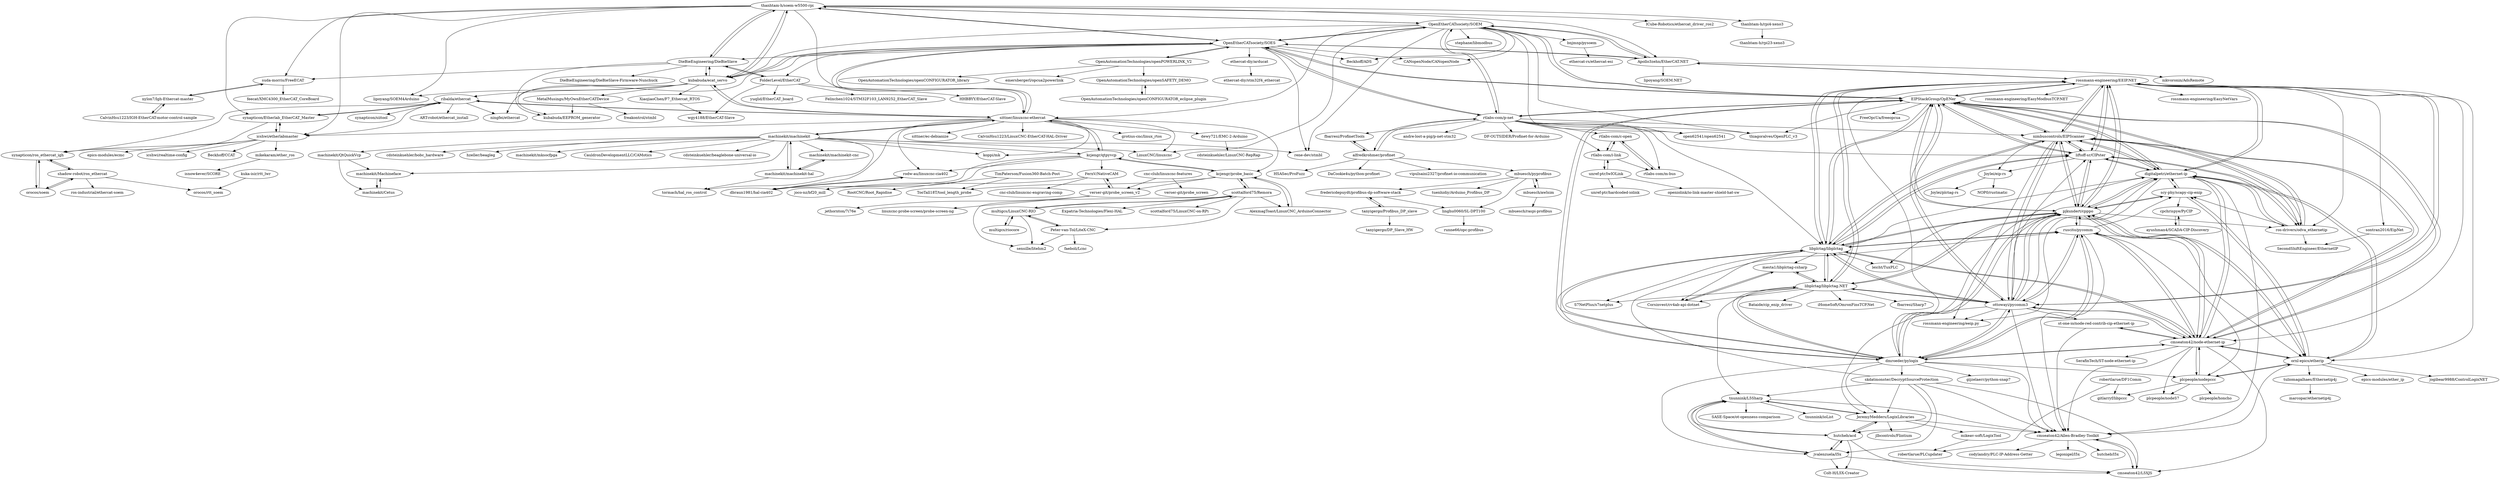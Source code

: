 digraph G {
"thanhtam-h/soem-w5500-rpi" -> "OpenEtherCATsociety/SOEM"
"thanhtam-h/soem-w5500-rpi" -> "DieBieEngineering/DieBieSlave"
"thanhtam-h/soem-w5500-rpi" -> "suda-morris/FreeECAT"
"thanhtam-h/soem-w5500-rpi" -> "OpenEtherCATsociety/SOES"
"thanhtam-h/soem-w5500-rpi" -> "kubabuda/ecat_servo"
"thanhtam-h/soem-w5500-rpi" -> "synapticon/Etherlab_EtherCAT_Master"
"thanhtam-h/soem-w5500-rpi" -> "sittner/linuxcnc-ethercat"
"thanhtam-h/soem-w5500-rpi" -> "icshwi/etherlabmaster"
"thanhtam-h/soem-w5500-rpi" -> "Apollo3zehn/EtherCAT.NET"
"thanhtam-h/soem-w5500-rpi" -> "ICube-Robotics/ethercat_driver_ros2" ["e"=1]
"thanhtam-h/soem-w5500-rpi" -> "lipoyang/SOEM4Arduino"
"thanhtam-h/soem-w5500-rpi" -> "thanhtam-h/rpi4-xeno3"
"skdatmonster/DecryptSourceProtection" -> "cmseaton42/Allen-Bradley-Toolkit"
"skdatmonster/DecryptSourceProtection" -> "tnunnink/L5Sharp"
"skdatmonster/DecryptSourceProtection" -> "JeremyMedders/LogixLibraries"
"skdatmonster/DecryptSourceProtection" -> "hutcheb/acd"
"skdatmonster/DecryptSourceProtection" -> "jvalenzuela/l5x"
"skdatmonster/DecryptSourceProtection" -> "cmseaton42/L5XJS"
"skdatmonster/DecryptSourceProtection" -> "ruscito/pycomm"
"shadow-robot/ros_ethercat" -> "synapticon/ros_ethercat_igh"
"shadow-robot/ros_ethercat" -> "orocos/soem"
"shadow-robot/ros_ethercat" -> "ros-industrial/ethercat-soem"
"shadow-robot/ros_ethercat" -> "orocos/rtt_soem"
"machinekit/QtQuickVcp" -> "machinekit/Machineface"
"machinekit/QtQuickVcp" -> "machinekit/Cetus"
"EIPStackGroup/OpENer" -> "nimbuscontrols/EIPScanner"
"EIPStackGroup/OpENer" -> "liftoff-sr/CIPster"
"EIPStackGroup/OpENer" -> "libplctag/libplctag"
"EIPStackGroup/OpENer" -> "pjkundert/cpppo"
"EIPStackGroup/OpENer" -> "rossmann-engineering/EEIP.NET"
"EIPStackGroup/OpENer" -> "ros-drivers/odva_ethernetip"
"EIPStackGroup/OpENer" -> "rtlabs-com/p-net"
"EIPStackGroup/OpENer" -> "ottowayi/pycomm3"
"EIPStackGroup/OpENer" -> "cmseaton42/node-ethernet-ip"
"EIPStackGroup/OpENer" -> "digitalpetri/ethernet-ip"
"EIPStackGroup/OpENer" -> "OpenEtherCATsociety/SOES"
"EIPStackGroup/OpENer" -> "dmroeder/pylogix"
"EIPStackGroup/OpENer" -> "OpenEtherCATsociety/SOEM"
"EIPStackGroup/OpENer" -> "FreeOpcUa/freeopcua" ["e"=1]
"EIPStackGroup/OpENer" -> "thiagoralves/OpenPLC_v3" ["e"=1]
"synapticon/ros_ethercat_igh" -> "shadow-robot/ros_ethercat"
"synapticon/ros_ethercat_igh" -> "orocos/soem"
"ottowayi/pycomm3" -> "dmroeder/pylogix"
"ottowayi/pycomm3" -> "pjkundert/cpppo"
"ottowayi/pycomm3" -> "libplctag/libplctag"
"ottowayi/pycomm3" -> "ruscito/pycomm"
"ottowayi/pycomm3" -> "cmseaton42/node-ethernet-ip"
"ottowayi/pycomm3" -> "nimbuscontrols/EIPScanner"
"ottowayi/pycomm3" -> "EIPStackGroup/OpENer"
"ottowayi/pycomm3" -> "libplctag/libplctag.NET"
"ottowayi/pycomm3" -> "rossmann-engineering/EEIP.NET"
"ottowayi/pycomm3" -> "cmseaton42/Allen-Bradley-Toolkit"
"ottowayi/pycomm3" -> "st-one-io/node-red-contrib-cip-ethernet-ip"
"ottowayi/pycomm3" -> "JeremyMedders/LogixLibraries"
"ottowayi/pycomm3" -> "digitalpetri/ethernet-ip"
"ottowayi/pycomm3" -> "rossmann-engineering/eeip.py"
"ottowayi/pycomm3" -> "liftoff-sr/CIPster"
"st-one-io/node-red-contrib-cip-ethernet-ip" -> "cmseaton42/Allen-Bradley-Toolkit"
"st-one-io/node-red-contrib-cip-ethernet-ip" -> "cmseaton42/node-ethernet-ip"
"verser-git/probe_screen_v2" -> "linuxcnc-probe-screen/probe-screen-ng"
"verser-git/probe_screen_v2" -> "FernV/NativeCAM"
"verser-git/probe_screen_v2" -> "jethornton/7i76e"
"cmseaton42/node-ethernet-ip" -> "plcpeople/nodepccc"
"cmseaton42/node-ethernet-ip" -> "dmroeder/pylogix"
"cmseaton42/node-ethernet-ip" -> "st-one-io/node-red-contrib-cip-ethernet-ip"
"cmseaton42/node-ethernet-ip" -> "libplctag/libplctag"
"cmseaton42/node-ethernet-ip" -> "cmseaton42/Allen-Bradley-Toolkit"
"cmseaton42/node-ethernet-ip" -> "ottowayi/pycomm3"
"cmseaton42/node-ethernet-ip" -> "plcpeople/nodeS7" ["e"=1]
"cmseaton42/node-ethernet-ip" -> "ornl-epics/etherip"
"cmseaton42/node-ethernet-ip" -> "digitalpetri/ethernet-ip"
"cmseaton42/node-ethernet-ip" -> "SerafinTech/ST-node-ethernet-ip"
"cmseaton42/node-ethernet-ip" -> "EIPStackGroup/OpENer"
"cmseaton42/node-ethernet-ip" -> "pjkundert/cpppo"
"cmseaton42/node-ethernet-ip" -> "ruscito/pycomm"
"cmseaton42/node-ethernet-ip" -> "cmseaton42/L5XJS"
"cmseaton42/node-ethernet-ip" -> "nimbuscontrols/EIPScanner"
"cmseaton42/L5XJS" -> "cmseaton42/Allen-Bradley-Toolkit"
"suda-morris/FreeECAT" -> "nylon7/Igh-Ethercat-master"
"suda-morris/FreeECAT" -> "feecat/XMC4300_EtherCAT_CoreBoard"
"XiaojiaoChen/F7_Ethercat_RTOS" -> "wgy4188/EtherCAT-Slave"
"FolderLevel/EtherCAT" -> "Felixchen1024/STM32F103_LAN9252_EtherCAT_Slave"
"FolderLevel/EtherCAT" -> "wgy4188/EtherCAT-Slave"
"FolderLevel/EtherCAT" -> "HHBBYY/EtherCAT-Slave"
"FolderLevel/EtherCAT" -> "DieBieEngineering/DieBieSlave"
"FolderLevel/EtherCAT" -> "yuqlid/EtherCAT_board"
"OpenAutomationTechnologies/openPOWERLINK_V2" -> "OpenAutomationTechnologies/openSAFETY_DEMO"
"OpenAutomationTechnologies/openPOWERLINK_V2" -> "emersbergerl/opcua2powerlink"
"OpenAutomationTechnologies/openPOWERLINK_V2" -> "OpenAutomationTechnologies/openCONFIGURATOR_library"
"OpenAutomationTechnologies/openPOWERLINK_V2" -> "OpenEtherCATsociety/SOES"
"bnjmnp/pysoem" -> "ethercat-rs/ethercat-esi"
"Apollo3zehn/EtherCAT.NET" -> "OpenEtherCATsociety/SOEM"
"Apollo3zehn/EtherCAT.NET" -> "OpenEtherCATsociety/SOES"
"Apollo3zehn/EtherCAT.NET" -> "lipoyang/SOEM.NET"
"Apollo3zehn/EtherCAT.NET" -> "nikvoronin/AdsRemote"
"Apollo3zehn/EtherCAT.NET" -> "rossmann-engineering/EEIP.NET"
"mbuesch/awlsim" -> "mbuesch/raspi-profibus"
"mbuesch/awlsim" -> "mbuesch/pyprofibus"
"tanyigergo/Profibus_DP_slave" -> "tanyigergo/DP_Slave_HW"
"tanyigergo/Profibus_DP_slave" -> "fredericdepuydt/profibus-dp-software-stack"
"fbarresi/ProfinetTools" -> "alfredkrohmer/profinet"
"kcjengr/qtpyvcp" -> "kcjengr/probe_basic"
"kcjengr/qtpyvcp" -> "dbraun1981/hal-cia402"
"kcjengr/qtpyvcp" -> "joco-nz/bf20_mill"
"kcjengr/qtpyvcp" -> "rodw-au/linuxcnc-cia402"
"kcjengr/qtpyvcp" -> "FernV/NativeCAM"
"kcjengr/qtpyvcp" -> "sittner/linuxcnc-ethercat"
"ribalda/ethercat" -> "synapticon/Etherlab_EtherCAT_Master"
"ribalda/ethercat" -> "icshwi/etherlabmaster"
"ribalda/ethercat" -> "sittner/linuxcnc-ethercat"
"ribalda/ethercat" -> "synapticon/ros_ethercat_igh"
"ribalda/ethercat" -> "synapticon/siitool"
"ribalda/ethercat" -> "ningfei/ethercat"
"ribalda/ethercat" -> "ART-robot/ethercat_install"
"fredericdepuydt/profibus-dp-software-stack" -> "tanyigergo/Profibus_DP_slave"
"fredericdepuydt/profibus-dp-software-stack" -> "linghu0060/SL-DPT100"
"Corsinvest/cv4ab-api-dotnet" -> "mesta1/libplctag-csharp"
"machinekit/machinekit-cnc" -> "machinekit/machinekit-hal"
"cnc-club/linuxcnc-features" -> "verser-git/probe_screen_v2"
"cnc-club/linuxcnc-features" -> "verser-git/probe_screen"
"kcjengr/probe_basic" -> "kcjengr/qtpyvcp"
"kcjengr/probe_basic" -> "TooTall18T/tool_length_probe"
"kcjengr/probe_basic" -> "AlexmagToast/LinuxCNC_ArduinoConnector"
"kcjengr/probe_basic" -> "scottalford75/Remora"
"kcjengr/probe_basic" -> "verser-git/probe_screen_v2"
"mikekaram/ether_ros" -> "isnow4ever/SCORE"
"icshwi/etherlabmaster" -> "synapticon/Etherlab_EtherCAT_Master"
"icshwi/etherlabmaster" -> "epics-modules/ecmc"
"icshwi/etherlabmaster" -> "icshwi/realtime-config"
"icshwi/etherlabmaster" -> "synapticon/ros_ethercat_igh"
"icshwi/etherlabmaster" -> "mikekaram/ether_ros"
"icshwi/etherlabmaster" -> "Beckhoff/CCAT" ["e"=1]
"rtlabs-com/c-open" -> "rtlabs-com/m-bus"
"rtlabs-com/c-open" -> "rtlabs-com/i-link"
"sittner/linuxcnc-ethercat" -> "koppi/mk"
"sittner/linuxcnc-ethercat" -> "dbraun1981/hal-cia402"
"sittner/linuxcnc-ethercat" -> "sittner/ec-debianize"
"sittner/linuxcnc-ethercat" -> "kcjengr/qtpyvcp"
"sittner/linuxcnc-ethercat" -> "icshwi/etherlabmaster"
"sittner/linuxcnc-ethercat" -> "CalvinHsu1223/LinuxCNC-EtherCAT-HAL-Driver"
"sittner/linuxcnc-ethercat" -> "OpenEtherCATsociety/SOES"
"sittner/linuxcnc-ethercat" -> "kubabuda/ecat_servo"
"sittner/linuxcnc-ethercat" -> "ribalda/ethercat"
"sittner/linuxcnc-ethercat" -> "kcjengr/probe_basic"
"sittner/linuxcnc-ethercat" -> "dewy721/EMC-2-Arduino"
"sittner/linuxcnc-ethercat" -> "LinuxCNC/linuxcnc" ["e"=1]
"sittner/linuxcnc-ethercat" -> "rodw-au/linuxcnc-cia402"
"sittner/linuxcnc-ethercat" -> "grotius-cnc/linux_rtos"
"sittner/linuxcnc-ethercat" -> "machinekit/machinekit"
"OpenEtherCATsociety/SOEM" -> "OpenEtherCATsociety/SOES"
"OpenEtherCATsociety/SOEM" -> "thanhtam-h/soem-w5500-rpi"
"OpenEtherCATsociety/SOEM" -> "Apollo3zehn/EtherCAT.NET"
"OpenEtherCATsociety/SOEM" -> "rtlabs-com/p-net"
"OpenEtherCATsociety/SOEM" -> "CANopenNode/CANopenNode" ["e"=1]
"OpenEtherCATsociety/SOEM" -> "EIPStackGroup/OpENer"
"OpenEtherCATsociety/SOEM" -> "stephane/libmodbus" ["e"=1]
"OpenEtherCATsociety/SOEM" -> "kubabuda/ecat_servo"
"OpenEtherCATsociety/SOEM" -> "Beckhoff/ADS" ["e"=1]
"OpenEtherCATsociety/SOEM" -> "thiagoralves/OpenPLC_v3" ["e"=1]
"OpenEtherCATsociety/SOEM" -> "bnjmnp/pysoem"
"OpenEtherCATsociety/SOEM" -> "LinuxCNC/linuxcnc" ["e"=1]
"OpenEtherCATsociety/SOEM" -> "sittner/linuxcnc-ethercat"
"OpenEtherCATsociety/SOEM" -> "open62541/open62541" ["e"=1]
"OpenEtherCATsociety/SOEM" -> "rene-dev/stmbl" ["e"=1]
"rtlabs-com/p-net" -> "alfredkrohmer/profinet"
"rtlabs-com/p-net" -> "EIPStackGroup/OpENer"
"rtlabs-com/p-net" -> "rtlabs-com/c-open"
"rtlabs-com/p-net" -> "OpenEtherCATsociety/SOES"
"rtlabs-com/p-net" -> "OpenEtherCATsociety/SOEM"
"rtlabs-com/p-net" -> "fbarresi/ProfinetTools"
"rtlabs-com/p-net" -> "andre-lost-a-pig/p-net-stm32"
"rtlabs-com/p-net" -> "rtlabs-com/m-bus"
"rtlabs-com/p-net" -> "DF-OUTSIDER/Profinet-for-Arduino"
"rtlabs-com/p-net" -> "nimbuscontrols/EIPScanner"
"rtlabs-com/p-net" -> "liftoff-sr/CIPster"
"rtlabs-com/p-net" -> "open62541/open62541" ["e"=1]
"rtlabs-com/p-net" -> "thiagoralves/OpenPLC_v3" ["e"=1]
"rtlabs-com/p-net" -> "libplctag/libplctag"
"rtlabs-com/p-net" -> "rtlabs-com/i-link"
"OpenEtherCATsociety/SOES" -> "OpenEtherCATsociety/SOEM"
"OpenEtherCATsociety/SOES" -> "kubabuda/ecat_servo"
"OpenEtherCATsociety/SOES" -> "sittner/linuxcnc-ethercat"
"OpenEtherCATsociety/SOES" -> "rtlabs-com/p-net"
"OpenEtherCATsociety/SOES" -> "Apollo3zehn/EtherCAT.NET"
"OpenEtherCATsociety/SOES" -> "thanhtam-h/soem-w5500-rpi"
"OpenEtherCATsociety/SOES" -> "FolderLevel/EtherCAT"
"OpenEtherCATsociety/SOES" -> "EIPStackGroup/OpENer"
"OpenEtherCATsociety/SOES" -> "OpenAutomationTechnologies/openPOWERLINK_V2"
"OpenEtherCATsociety/SOES" -> "DieBieEngineering/DieBieSlave"
"OpenEtherCATsociety/SOES" -> "ethercat-diy/arducat"
"OpenEtherCATsociety/SOES" -> "Beckhoff/ADS" ["e"=1]
"OpenEtherCATsociety/SOES" -> "CANopenNode/CANopenNode" ["e"=1]
"OpenEtherCATsociety/SOES" -> "ningfei/ethercat"
"OpenEtherCATsociety/SOES" -> "rene-dev/stmbl" ["e"=1]
"jvalenzuela/l5x" -> "hutcheb/acd"
"jvalenzuela/l5x" -> "Colt-H/L5X-Creator"
"jvalenzuela/l5x" -> "cmseaton42/L5XJS"
"jvalenzuela/l5x" -> "tnunnink/L5Sharp"
"nimbuscontrols/EIPScanner" -> "liftoff-sr/CIPster"
"nimbuscontrols/EIPScanner" -> "EIPStackGroup/OpENer"
"nimbuscontrols/EIPScanner" -> "rossmann-engineering/EEIP.NET"
"nimbuscontrols/EIPScanner" -> "ros-drivers/odva_ethernetip"
"nimbuscontrols/EIPScanner" -> "libplctag/libplctag"
"nimbuscontrols/EIPScanner" -> "pjkundert/cpppo"
"nimbuscontrols/EIPScanner" -> "digitalpetri/ethernet-ip"
"nimbuscontrols/EIPScanner" -> "ottowayi/pycomm3"
"nimbuscontrols/EIPScanner" -> "rossmann-engineering/eeip.py"
"nimbuscontrols/EIPScanner" -> "cmseaton42/node-ethernet-ip"
"nimbuscontrols/EIPScanner" -> "Joylei/eip-rs"
"ruscito/pycomm" -> "pjkundert/cpppo"
"ruscito/pycomm" -> "dmroeder/pylogix"
"ruscito/pycomm" -> "ottowayi/pycomm3"
"ruscito/pycomm" -> "cmseaton42/Allen-Bradley-Toolkit"
"ruscito/pycomm" -> "plcpeople/nodepccc"
"ruscito/pycomm" -> "scy-phy/scapy-cip-enip"
"ruscito/pycomm" -> "libplctag/libplctag"
"ruscito/pycomm" -> "cmseaton42/node-ethernet-ip"
"ruscito/pycomm" -> "ornl-epics/etherip"
"libplctag/libplctag.NET" -> "libplctag/libplctag"
"libplctag/libplctag.NET" -> "rossmann-engineering/EEIP.NET"
"libplctag/libplctag.NET" -> "mesta1/libplctag-csharp"
"libplctag/libplctag.NET" -> "Corsinvest/cv4ab-api-dotnet"
"libplctag/libplctag.NET" -> "ottowayi/pycomm3"
"libplctag/libplctag.NET" -> "Bataide/cip_enip_driver"
"libplctag/libplctag.NET" -> "dmroeder/pylogix"
"libplctag/libplctag.NET" -> "pjkundert/cpppo"
"libplctag/libplctag.NET" -> "tnunnink/L5Sharp"
"libplctag/libplctag.NET" -> "iHomeSoft/OmronFinsTCP.Net" ["e"=1]
"libplctag/libplctag.NET" -> "S7NetPlus/s7netplus" ["e"=1]
"libplctag/libplctag.NET" -> "fbarresi/Sharp7" ["e"=1]
"rtlabs-com/m-bus" -> "rtlabs-com/c-open"
"TimPaterson/Fusion360-Batch-Post" -> "RootCNC/Root_Rapidise"
"TimPaterson/Fusion360-Batch-Post" -> "TooTall18T/tool_length_probe"
"tuliomagalhaes/Ethernetip4j" -> "marcopar/ethernetip4j"
"plcpeople/nodepccc" -> "cmseaton42/node-ethernet-ip"
"plcpeople/nodepccc" -> "gitlarryf/libpccc"
"plcpeople/nodepccc" -> "plcpeople/honcho" ["e"=1]
"plcpeople/nodepccc" -> "plcpeople/nodeS7" ["e"=1]
"plcpeople/nodepccc" -> "ornl-epics/etherip"
"machinekit/Cetus" -> "machinekit/Machineface"
"machinekit/Machineface" -> "machinekit/Cetus"
"thanhtam-h/rpi4-xeno3" -> "thanhtam-h/rpi23-xeno3"
"digitalpetri/ethernet-ip" -> "ornl-epics/etherip"
"digitalpetri/ethernet-ip" -> "scy-phy/scapy-cip-enip"
"digitalpetri/ethernet-ip" -> "ros-drivers/odva_ethernetip"
"digitalpetri/ethernet-ip" -> "pjkundert/cpppo"
"digitalpetri/ethernet-ip" -> "rossmann-engineering/EEIP.NET"
"digitalpetri/ethernet-ip" -> "cmseaton42/Allen-Bradley-Toolkit"
"digitalpetri/ethernet-ip" -> "liftoff-sr/CIPster"
"digitalpetri/ethernet-ip" -> "nimbuscontrols/EIPScanner"
"digitalpetri/ethernet-ip" -> "cmseaton42/node-ethernet-ip"
"digitalpetri/ethernet-ip" -> "EIPStackGroup/OpENer"
"digitalpetri/ethernet-ip" -> "rossmann-engineering/eeip.py"
"alfredkrohmer/profinet" -> "rtlabs-com/p-net"
"alfredkrohmer/profinet" -> "fbarresi/ProfinetTools"
"alfredkrohmer/profinet" -> "DaCookie4u/python-profinet"
"alfredkrohmer/profinet" -> "vipulsaini2327/profinet-io-communication"
"alfredkrohmer/profinet" -> "mbuesch/pyprofibus"
"alfredkrohmer/profinet" -> "HSASec/ProFuzz"
"scottalford75/Remora" -> "multigcs/LinuxCNC-RIO"
"scottalford75/Remora" -> "Expatria-Technologies/Flexi-HAL" ["e"=1]
"scottalford75/Remora" -> "kcjengr/probe_basic"
"scottalford75/Remora" -> "Peter-van-Tol/LiteX-CNC"
"scottalford75/Remora" -> "sensille/litehm2"
"scottalford75/Remora" -> "scottalford75/LinuxCNC-on-RPi"
"scottalford75/Remora" -> "AlexmagToast/LinuxCNC_ArduinoConnector"
"ethercat-diy/arducat" -> "ethercat-diy/stm32f4_ethercat"
"kubabuda/ecat_servo" -> "DieBieEngineering/DieBieSlave"
"kubabuda/ecat_servo" -> "kubabuda/EEPROM_generator"
"kubabuda/ecat_servo" -> "MetalMusings/MyOwnEtherCATDevice"
"kubabuda/ecat_servo" -> "OpenEtherCATsociety/SOES"
"kubabuda/ecat_servo" -> "sittner/linuxcnc-ethercat"
"kubabuda/ecat_servo" -> "lipoyang/SOEM4Arduino"
"kubabuda/ecat_servo" -> "thanhtam-h/soem-w5500-rpi"
"kubabuda/ecat_servo" -> "XiaojiaoChen/F7_Ethercat_RTOS"
"kubabuda/ecat_servo" -> "ribalda/ethercat"
"dewy721/EMC-2-Arduino" -> "cdsteinkuehler/LinuxCNC-RepRap"
"mikeav-soft/LogixTool" -> "robertlarue/PLCupdater"
"OpenAutomationTechnologies/openCONFIGURATOR_eclipse_plugin" -> "OpenAutomationTechnologies/openSAFETY_DEMO"
"kuka-isir/rtt_lwr" -> "orocos/rtt_soem"
"dbraun1981/hal-cia402" -> "rodw-au/linuxcnc-cia402"
"libplctag/libplctag" -> "libplctag/libplctag.NET"
"libplctag/libplctag" -> "dmroeder/pylogix"
"libplctag/libplctag" -> "EIPStackGroup/OpENer"
"libplctag/libplctag" -> "ottowayi/pycomm3"
"libplctag/libplctag" -> "nimbuscontrols/EIPScanner"
"libplctag/libplctag" -> "pjkundert/cpppo"
"libplctag/libplctag" -> "mesta1/libplctag-csharp"
"libplctag/libplctag" -> "liftoff-sr/CIPster"
"libplctag/libplctag" -> "cmseaton42/node-ethernet-ip"
"libplctag/libplctag" -> "rossmann-engineering/EEIP.NET"
"libplctag/libplctag" -> "ruscito/pycomm"
"libplctag/libplctag" -> "Corsinvest/cv4ab-api-dotnet"
"libplctag/libplctag" -> "leicht/TuxPLC"
"libplctag/libplctag" -> "digitalpetri/ethernet-ip"
"libplctag/libplctag" -> "S7NetPlus/s7netplus" ["e"=1]
"tnunnink/L5Sharp" -> "hutcheb/acd"
"tnunnink/L5Sharp" -> "JeremyMedders/LogixLibraries"
"tnunnink/L5Sharp" -> "jvalenzuela/l5x"
"tnunnink/L5Sharp" -> "tnunnink/ioList"
"tnunnink/L5Sharp" -> "cmseaton42/Allen-Bradley-Toolkit"
"tnunnink/L5Sharp" -> "SASE-Space/ot-openness-comparison"
"scy-phy/scapy-cip-enip" -> "cpchrispye/PyCIP"
"scy-phy/scapy-cip-enip" -> "pjkundert/cpppo"
"scy-phy/scapy-cip-enip" -> "ornl-epics/etherip"
"scy-phy/scapy-cip-enip" -> "digitalpetri/ethernet-ip"
"Joylei/eip-rs" -> "Joylei/plctag-rs"
"Joylei/eip-rs" -> "NOP0/rustmatic" ["e"=1]
"ros-drivers/odva_ethernetip" -> "liftoff-sr/CIPster"
"ros-drivers/odva_ethernetip" -> "nimbuscontrols/EIPScanner"
"ros-drivers/odva_ethernetip" -> "SecondShiftEngineer/EthernetIP"
"ros-drivers/odva_ethernetip" -> "digitalpetri/ethernet-ip"
"ros-drivers/odva_ethernetip" -> "scy-phy/scapy-cip-enip"
"ros-drivers/odva_ethernetip" -> "EIPStackGroup/OpENer"
"rtlabs-com/i-link" -> "unref-ptr/lwIOLink"
"rtlabs-com/i-link" -> "rtlabs-com/c-open"
"rtlabs-com/i-link" -> "rtlabs-com/m-bus"
"CalvinHsu1223/IGH-EtherCAT-motor-control-sample" -> "nylon7/Igh-Ethercat-master"
"unref-ptr/lwIOLink" -> "rtlabs-com/i-link"
"unref-ptr/lwIOLink" -> "unref-ptr/hardcoded-iolink"
"unref-ptr/lwIOLink" -> "openiolink/io-link-master-shield-hat-sw"
"nylon7/Igh-Ethercat-master" -> "CalvinHsu1223/IGH-EtherCAT-motor-control-sample"
"nylon7/Igh-Ethercat-master" -> "suda-morris/FreeECAT"
"Peter-van-Tol/LiteX-CNC" -> "multigcs/LinuxCNC-RIO"
"Peter-van-Tol/LiteX-CNC" -> "sensille/litehm2"
"Peter-van-Tol/LiteX-CNC" -> "faeboli/Lcnc"
"rodw-au/linuxcnc-cia402" -> "dbraun1981/hal-cia402"
"hutcheb/acd" -> "jvalenzuela/l5x"
"hutcheb/acd" -> "JeremyMedders/LogixLibraries"
"hutcheb/acd" -> "Colt-H/L5X-Creator"
"hutcheb/acd" -> "tnunnink/L5Sharp"
"hutcheb/acd" -> "cmseaton42/L5XJS"
"liftoff-sr/CIPster" -> "nimbuscontrols/EIPScanner"
"liftoff-sr/CIPster" -> "ros-drivers/odva_ethernetip"
"liftoff-sr/CIPster" -> "EIPStackGroup/OpENer"
"liftoff-sr/CIPster" -> "pjkundert/cpppo"
"liftoff-sr/CIPster" -> "rossmann-engineering/EEIP.NET"
"liftoff-sr/CIPster" -> "libplctag/libplctag"
"liftoff-sr/CIPster" -> "digitalpetri/ethernet-ip"
"liftoff-sr/CIPster" -> "Joylei/eip-rs"
"JeremyMedders/LogixLibraries" -> "hutcheb/acd"
"JeremyMedders/LogixLibraries" -> "tnunnink/L5Sharp"
"JeremyMedders/LogixLibraries" -> "jlbcontrols/Flintium"
"JeremyMedders/LogixLibraries" -> "cmseaton42/Allen-Bradley-Toolkit"
"JeremyMedders/LogixLibraries" -> "mikeav-soft/LogixTool"
"AlexmagToast/LinuxCNC_ArduinoConnector" -> "kcjengr/probe_basic"
"synapticon/Etherlab_EtherCAT_Master" -> "icshwi/etherlabmaster"
"synapticon/Etherlab_EtherCAT_Master" -> "ribalda/ethercat"
"synapticon/Etherlab_EtherCAT_Master" -> "synapticon/ros_ethercat_igh"
"mbuesch/pyprofibus" -> "mbuesch/awlsim"
"mbuesch/pyprofibus" -> "linghu0060/SL-DPT100"
"mbuesch/pyprofibus" -> "tuenhidiy/Arduino_Profibus_DP"
"mbuesch/pyprofibus" -> "fredericdepuydt/profibus-dp-software-stack"
"cpchrispye/PyCIP" -> "ayushman4/SCADA-CIP-Discovery"
"ayushman4/SCADA-CIP-Discovery" -> "cpchrispye/PyCIP"
"dmroeder/pylogix" -> "ottowayi/pycomm3"
"dmroeder/pylogix" -> "libplctag/libplctag"
"dmroeder/pylogix" -> "ruscito/pycomm"
"dmroeder/pylogix" -> "pjkundert/cpppo"
"dmroeder/pylogix" -> "cmseaton42/node-ethernet-ip"
"dmroeder/pylogix" -> "EIPStackGroup/OpENer"
"dmroeder/pylogix" -> "digitalpetri/ethernet-ip"
"dmroeder/pylogix" -> "cmseaton42/Allen-Bradley-Toolkit"
"dmroeder/pylogix" -> "gijzelaerr/python-snap7" ["e"=1]
"dmroeder/pylogix" -> "libplctag/libplctag.NET"
"dmroeder/pylogix" -> "JeremyMedders/LogixLibraries"
"dmroeder/pylogix" -> "plcpeople/nodepccc"
"dmroeder/pylogix" -> "rossmann-engineering/EEIP.NET"
"dmroeder/pylogix" -> "jvalenzuela/l5x"
"dmroeder/pylogix" -> "skdatmonster/DecryptSourceProtection"
"ornl-epics/etherip" -> "digitalpetri/ethernet-ip"
"ornl-epics/etherip" -> "epics-modules/ether_ip"
"ornl-epics/etherip" -> "scy-phy/scapy-cip-enip"
"ornl-epics/etherip" -> "tuliomagalhaes/Ethernetip4j"
"ornl-epics/etherip" -> "plcpeople/nodepccc"
"ornl-epics/etherip" -> "jogibear9988/ControlLogixNET"
"ornl-epics/etherip" -> "pjkundert/cpppo"
"ornl-epics/etherip" -> "cmseaton42/Allen-Bradley-Toolkit"
"ornl-epics/etherip" -> "cmseaton42/node-ethernet-ip"
"multigcs/LinuxCNC-RIO" -> "scottalford75/Remora"
"multigcs/LinuxCNC-RIO" -> "Peter-van-Tol/LiteX-CNC"
"multigcs/LinuxCNC-RIO" -> "multigcs/riocore"
"multigcs/LinuxCNC-RIO" -> "sensille/litehm2"
"OpenAutomationTechnologies/openSAFETY_DEMO" -> "OpenAutomationTechnologies/openCONFIGURATOR_eclipse_plugin"
"machinekit/machinekit" -> "machinekit/machinekit-hal"
"machinekit/machinekit" -> "machinekit/machinekit-cnc"
"machinekit/machinekit" -> "LinuxCNC/linuxcnc" ["e"=1]
"machinekit/machinekit" -> "cdsteinkuehler/bobc_hardware"
"machinekit/machinekit" -> "hzeller/beagleg"
"machinekit/machinekit" -> "sittner/linuxcnc-ethercat"
"machinekit/machinekit" -> "machinekit/Machineface"
"machinekit/machinekit" -> "machinekit/mksocfpga"
"machinekit/machinekit" -> "koppi/mk"
"machinekit/machinekit" -> "machinekit/QtQuickVcp"
"machinekit/machinekit" -> "CauldronDevelopmentLLC/CAMotics" ["e"=1]
"machinekit/machinekit" -> "rene-dev/stmbl" ["e"=1]
"machinekit/machinekit" -> "cdsteinkuehler/beaglebone-universal-io" ["e"=1]
"machinekit/machinekit" -> "kcjengr/qtpyvcp"
"machinekit/machinekit" -> "tormach/hal_ros_control"
"MetalMusings/MyOwnEtherCATDevice" -> "freakontrol/stmbl"
"MetalMusings/MyOwnEtherCATDevice" -> "kubabuda/EEPROM_generator"
"sontran2016/EipNet" -> "SecondShiftEngineer/EthernetIP"
"linghu0060/SL-DPT100" -> "runne66/opc-profibus"
"multigcs/riocore" -> "multigcs/LinuxCNC-RIO"
"FernV/NativeCAM" -> "verser-git/probe_screen_v2"
"FernV/NativeCAM" -> "joco-nz/bf20_mill"
"FernV/NativeCAM" -> "cnc-club/linuxcnc-engraving-comp"
"rossmann-engineering/EEIP.NET" -> "nimbuscontrols/EIPScanner"
"rossmann-engineering/EEIP.NET" -> "libplctag/libplctag.NET"
"rossmann-engineering/EEIP.NET" -> "pjkundert/cpppo"
"rossmann-engineering/EEIP.NET" -> "EIPStackGroup/OpENer"
"rossmann-engineering/EEIP.NET" -> "sontran2016/EipNet"
"rossmann-engineering/EEIP.NET" -> "liftoff-sr/CIPster"
"rossmann-engineering/EEIP.NET" -> "ros-drivers/odva_ethernetip"
"rossmann-engineering/EEIP.NET" -> "digitalpetri/ethernet-ip"
"rossmann-engineering/EEIP.NET" -> "rossmann-engineering/EasyNetVars"
"rossmann-engineering/EEIP.NET" -> "libplctag/libplctag"
"rossmann-engineering/EEIP.NET" -> "ottowayi/pycomm3"
"rossmann-engineering/EEIP.NET" -> "rossmann-engineering/EasyModbusTCP.NET" ["e"=1]
"rossmann-engineering/EEIP.NET" -> "ornl-epics/etherip"
"rossmann-engineering/EEIP.NET" -> "Apollo3zehn/EtherCAT.NET"
"rossmann-engineering/EEIP.NET" -> "cmseaton42/node-ethernet-ip"
"pjkundert/cpppo" -> "ruscito/pycomm"
"pjkundert/cpppo" -> "ottowayi/pycomm3"
"pjkundert/cpppo" -> "scy-phy/scapy-cip-enip"
"pjkundert/cpppo" -> "dmroeder/pylogix"
"pjkundert/cpppo" -> "EIPStackGroup/OpENer"
"pjkundert/cpppo" -> "libplctag/libplctag"
"pjkundert/cpppo" -> "digitalpetri/ethernet-ip"
"pjkundert/cpppo" -> "liftoff-sr/CIPster"
"pjkundert/cpppo" -> "rossmann-engineering/EEIP.NET"
"pjkundert/cpppo" -> "nimbuscontrols/EIPScanner"
"pjkundert/cpppo" -> "ornl-epics/etherip"
"pjkundert/cpppo" -> "ros-drivers/odva_ethernetip"
"pjkundert/cpppo" -> "cmseaton42/node-ethernet-ip"
"pjkundert/cpppo" -> "leicht/TuxPLC"
"pjkundert/cpppo" -> "libplctag/libplctag.NET"
"cmseaton42/Allen-Bradley-Toolkit" -> "cmseaton42/L5XJS"
"cmseaton42/Allen-Bradley-Toolkit" -> "legonigel/l5x"
"cmseaton42/Allen-Bradley-Toolkit" -> "hutcheb/l5x"
"cmseaton42/Allen-Bradley-Toolkit" -> "codylandry/PLC-IP-Address-Getter"
"DieBieEngineering/DieBieSlave" -> "kubabuda/ecat_servo"
"DieBieEngineering/DieBieSlave" -> "DieBieEngineering/DieBieSlave-Firmware-Nunchuck"
"DieBieEngineering/DieBieSlave" -> "suda-morris/FreeECAT"
"DieBieEngineering/DieBieSlave" -> "FolderLevel/EtherCAT"
"DieBieEngineering/DieBieSlave" -> "thanhtam-h/soem-w5500-rpi"
"DieBieEngineering/DieBieSlave" -> "kubabuda/EEPROM_generator"
"machinekit/machinekit-hal" -> "machinekit/machinekit-cnc"
"machinekit/machinekit-hal" -> "tormach/hal_ros_control"
"machinekit/machinekit-hal" -> "machinekit/machinekit"
"robertlarue/DF1Comm" -> "gitlarryf/libpccc"
"robertlarue/DF1Comm" -> "robertlarue/PLCupdater"
"mesta1/libplctag-csharp" -> "Corsinvest/cv4ab-api-dotnet"
"mesta1/libplctag-csharp" -> "libplctag/libplctag.NET"
"orocos/soem" -> "shadow-robot/ros_ethercat"
"orocos/soem" -> "synapticon/ros_ethercat_igh"
"thanhtam-h/soem-w5500-rpi" ["l"="-18.162,-45.717"]
"OpenEtherCATsociety/SOEM" ["l"="-18.121,-45.698"]
"DieBieEngineering/DieBieSlave" ["l"="-18.158,-45.744"]
"suda-morris/FreeECAT" ["l"="-18.172,-45.771"]
"OpenEtherCATsociety/SOES" ["l"="-18.124,-45.72"]
"kubabuda/ecat_servo" ["l"="-18.176,-45.729"]
"synapticon/Etherlab_EtherCAT_Master" ["l"="-18.204,-45.688"]
"sittner/linuxcnc-ethercat" ["l"="-18.224,-45.73"]
"icshwi/etherlabmaster" ["l"="-18.224,-45.688"]
"Apollo3zehn/EtherCAT.NET" ["l"="-18.094,-45.69"]
"ICube-Robotics/ethercat_driver_ros2" ["l"="-18.256,-42.965"]
"lipoyang/SOEM4Arduino" ["l"="-18.192,-45.716"]
"thanhtam-h/rpi4-xeno3" ["l"="-18.144,-45.734"]
"skdatmonster/DecryptSourceProtection" ["l"="-17.914,-45.681"]
"cmseaton42/Allen-Bradley-Toolkit" ["l"="-17.934,-45.671"]
"tnunnink/L5Sharp" ["l"="-17.9,-45.689"]
"JeremyMedders/LogixLibraries" ["l"="-17.917,-45.694"]
"hutcheb/acd" ["l"="-17.895,-45.699"]
"jvalenzuela/l5x" ["l"="-17.911,-45.703"]
"cmseaton42/L5XJS" ["l"="-17.927,-45.685"]
"ruscito/pycomm" ["l"="-17.955,-45.671"]
"shadow-robot/ros_ethercat" ["l"="-18.258,-45.639"]
"synapticon/ros_ethercat_igh" ["l"="-18.234,-45.663"]
"orocos/soem" ["l"="-18.24,-45.646"]
"ros-industrial/ethercat-soem" ["l"="-18.263,-45.622"]
"orocos/rtt_soem" ["l"="-18.284,-45.619"]
"machinekit/QtQuickVcp" ["l"="-18.308,-45.81"]
"machinekit/Machineface" ["l"="-18.321,-45.798"]
"machinekit/Cetus" ["l"="-18.332,-45.812"]
"EIPStackGroup/OpENer" ["l"="-18.029,-45.686"]
"nimbuscontrols/EIPScanner" ["l"="-18.009,-45.679"]
"liftoff-sr/CIPster" ["l"="-18.023,-45.671"]
"libplctag/libplctag" ["l"="-17.996,-45.691"]
"pjkundert/cpppo" ["l"="-17.988,-45.671"]
"rossmann-engineering/EEIP.NET" ["l"="-18.007,-45.669"]
"ros-drivers/odva_ethernetip" ["l"="-18.016,-45.659"]
"rtlabs-com/p-net" ["l"="-18.067,-45.693"]
"ottowayi/pycomm3" ["l"="-17.978,-45.683"]
"cmseaton42/node-ethernet-ip" ["l"="-17.971,-45.665"]
"digitalpetri/ethernet-ip" ["l"="-17.992,-45.662"]
"dmroeder/pylogix" ["l"="-17.956,-45.686"]
"FreeOpcUa/freeopcua" ["l"="-17.323,-45.765"]
"thiagoralves/OpenPLC_v3" ["l"="-17.212,-45.673"]
"libplctag/libplctag.NET" ["l"="-17.969,-45.7"]
"st-one-io/node-red-contrib-cip-ethernet-ip" ["l"="-17.946,-45.661"]
"rossmann-engineering/eeip.py" ["l"="-17.969,-45.674"]
"verser-git/probe_screen_v2" ["l"="-18.355,-45.705"]
"linuxcnc-probe-screen/probe-screen-ng" ["l"="-18.36,-45.687"]
"FernV/NativeCAM" ["l"="-18.328,-45.714"]
"jethornton/7i76e" ["l"="-18.377,-45.702"]
"plcpeople/nodepccc" ["l"="-17.935,-45.654"]
"plcpeople/nodeS7" ["l"="-17.35,-45.793"]
"ornl-epics/etherip" ["l"="-17.961,-45.65"]
"SerafinTech/ST-node-ethernet-ip" ["l"="-17.961,-45.633"]
"nylon7/Igh-Ethercat-master" ["l"="-18.183,-45.792"]
"feecat/XMC4300_EtherCAT_CoreBoard" ["l"="-18.165,-45.796"]
"XiaojiaoChen/F7_Ethercat_RTOS" ["l"="-18.178,-45.759"]
"wgy4188/EtherCAT-Slave" ["l"="-18.156,-45.776"]
"FolderLevel/EtherCAT" ["l"="-18.136,-45.762"]
"Felixchen1024/STM32F103_LAN9252_EtherCAT_Slave" ["l"="-18.121,-45.778"]
"HHBBYY/EtherCAT-Slave" ["l"="-18.139,-45.781"]
"yuqlid/EtherCAT_board" ["l"="-18.129,-45.787"]
"OpenAutomationTechnologies/openPOWERLINK_V2" ["l"="-18.094,-45.748"]
"OpenAutomationTechnologies/openSAFETY_DEMO" ["l"="-18.073,-45.772"]
"emersbergerl/opcua2powerlink" ["l"="-18.087,-45.767"]
"OpenAutomationTechnologies/openCONFIGURATOR_library" ["l"="-18.073,-45.759"]
"bnjmnp/pysoem" ["l"="-18.152,-45.665"]
"ethercat-rs/ethercat-esi" ["l"="-18.165,-45.65"]
"lipoyang/SOEM.NET" ["l"="-18.1,-45.672"]
"nikvoronin/AdsRemote" ["l"="-18.117,-45.665"]
"mbuesch/awlsim" ["l"="-18.102,-45.557"]
"mbuesch/raspi-profibus" ["l"="-18.114,-45.539"]
"mbuesch/pyprofibus" ["l"="-18.105,-45.575"]
"tanyigergo/Profibus_DP_slave" ["l"="-18.091,-45.526"]
"tanyigergo/DP_Slave_HW" ["l"="-18.09,-45.51"]
"fredericdepuydt/profibus-dp-software-stack" ["l"="-18.097,-45.543"]
"fbarresi/ProfinetTools" ["l"="-18.084,-45.658"]
"alfredkrohmer/profinet" ["l"="-18.09,-45.64"]
"kcjengr/qtpyvcp" ["l"="-18.287,-45.734"]
"kcjengr/probe_basic" ["l"="-18.332,-45.735"]
"dbraun1981/hal-cia402" ["l"="-18.264,-45.725"]
"joco-nz/bf20_mill" ["l"="-18.308,-45.723"]
"rodw-au/linuxcnc-cia402" ["l"="-18.26,-45.735"]
"ribalda/ethercat" ["l"="-18.22,-45.703"]
"synapticon/siitool" ["l"="-18.263,-45.7"]
"ningfei/ethercat" ["l"="-18.176,-45.701"]
"ART-robot/ethercat_install" ["l"="-18.248,-45.691"]
"linghu0060/SL-DPT100" ["l"="-18.119,-45.551"]
"Corsinvest/cv4ab-api-dotnet" ["l"="-17.986,-45.718"]
"mesta1/libplctag-csharp" ["l"="-17.969,-45.718"]
"machinekit/machinekit-cnc" ["l"="-18.319,-45.768"]
"machinekit/machinekit-hal" ["l"="-18.309,-45.778"]
"cnc-club/linuxcnc-features" ["l"="-18.387,-45.685"]
"verser-git/probe_screen" ["l"="-18.409,-45.674"]
"TooTall18T/tool_length_probe" ["l"="-18.37,-45.761"]
"AlexmagToast/LinuxCNC_ArduinoConnector" ["l"="-18.358,-45.737"]
"scottalford75/Remora" ["l"="-18.386,-45.736"]
"mikekaram/ether_ros" ["l"="-18.265,-45.672"]
"isnow4ever/SCORE" ["l"="-18.29,-45.662"]
"epics-modules/ecmc" ["l"="-18.244,-45.675"]
"icshwi/realtime-config" ["l"="-18.219,-45.671"]
"Beckhoff/CCAT" ["l"="-16.773,-45.568"]
"rtlabs-com/c-open" ["l"="-18.054,-45.73"]
"rtlabs-com/m-bus" ["l"="-18.041,-45.721"]
"rtlabs-com/i-link" ["l"="-18.037,-45.739"]
"koppi/mk" ["l"="-18.26,-45.753"]
"sittner/ec-debianize" ["l"="-18.238,-45.743"]
"CalvinHsu1223/LinuxCNC-EtherCAT-HAL-Driver" ["l"="-18.243,-45.717"]
"dewy721/EMC-2-Arduino" ["l"="-18.233,-45.759"]
"LinuxCNC/linuxcnc" ["l"="60.705,-0.487"]
"grotius-cnc/linux_rtos" ["l"="-18.247,-45.727"]
"machinekit/machinekit" ["l"="-18.281,-45.772"]
"CANopenNode/CANopenNode" ["l"="-17.937,-43.007"]
"stephane/libmodbus" ["l"="-17.893,-43.074"]
"Beckhoff/ADS" ["l"="-16.814,-45.59"]
"open62541/open62541" ["l"="-17.279,-45.737"]
"rene-dev/stmbl" ["l"="-20.216,-43.77"]
"andre-lost-a-pig/p-net-stm32" ["l"="-18.057,-45.709"]
"DF-OUTSIDER/Profinet-for-Arduino" ["l"="-18.075,-45.716"]
"ethercat-diy/arducat" ["l"="-18.109,-45.759"]
"Colt-H/L5X-Creator" ["l"="-17.884,-45.71"]
"Joylei/eip-rs" ["l"="-18.041,-45.654"]
"scy-phy/scapy-cip-enip" ["l"="-17.98,-45.646"]
"Bataide/cip_enip_driver" ["l"="-17.946,-45.725"]
"iHomeSoft/OmronFinsTCP.Net" ["l"="-17.615,-45.774"]
"S7NetPlus/s7netplus" ["l"="-17.426,-45.722"]
"fbarresi/Sharp7" ["l"="-17.428,-45.697"]
"TimPaterson/Fusion360-Batch-Post" ["l"="-18.404,-45.782"]
"RootCNC/Root_Rapidise" ["l"="-18.427,-45.794"]
"tuliomagalhaes/Ethernetip4j" ["l"="-17.924,-45.627"]
"marcopar/ethernetip4j" ["l"="-17.905,-45.613"]
"gitlarryf/libpccc" ["l"="-17.891,-45.647"]
"plcpeople/honcho" ["l"="-17.362,-45.829"]
"thanhtam-h/rpi23-xeno3" ["l"="-18.128,-45.746"]
"DaCookie4u/python-profinet" ["l"="-18.085,-45.621"]
"vipulsaini2327/profinet-io-communication" ["l"="-18.111,-45.629"]
"HSASec/ProFuzz" ["l"="-18.104,-45.615"]
"multigcs/LinuxCNC-RIO" ["l"="-18.417,-45.728"]
"Expatria-Technologies/Flexi-HAL" ["l"="60.587,-0.667"]
"Peter-van-Tol/LiteX-CNC" ["l"="-18.428,-45.74"]
"sensille/litehm2" ["l"="-18.41,-45.74"]
"scottalford75/LinuxCNC-on-RPi" ["l"="-18.399,-45.753"]
"ethercat-diy/stm32f4_ethercat" ["l"="-18.098,-45.785"]
"kubabuda/EEPROM_generator" ["l"="-18.185,-45.745"]
"MetalMusings/MyOwnEtherCATDevice" ["l"="-18.2,-45.755"]
"cdsteinkuehler/LinuxCNC-RepRap" ["l"="-18.234,-45.776"]
"mikeav-soft/LogixTool" ["l"="-17.87,-45.686"]
"robertlarue/PLCupdater" ["l"="-17.853,-45.668"]
"OpenAutomationTechnologies/openCONFIGURATOR_eclipse_plugin" ["l"="-18.064,-45.785"]
"kuka-isir/rtt_lwr" ["l"="-18.302,-45.602"]
"leicht/TuxPLC" ["l"="-18,-45.649"]
"tnunnink/ioList" ["l"="-17.874,-45.676"]
"SASE-Space/ot-openness-comparison" ["l"="-17.864,-45.699"]
"cpchrispye/PyCIP" ["l"="-17.973,-45.611"]
"Joylei/plctag-rs" ["l"="-18.054,-45.633"]
"NOP0/rustmatic" ["l"="-16.967,-45.607"]
"SecondShiftEngineer/EthernetIP" ["l"="-18.029,-45.632"]
"unref-ptr/lwIOLink" ["l"="-18.02,-45.762"]
"CalvinHsu1223/IGH-EtherCAT-motor-control-sample" ["l"="-18.187,-45.808"]
"unref-ptr/hardcoded-iolink" ["l"="-17.999,-45.776"]
"openiolink/io-link-master-shield-hat-sw" ["l"="-18.015,-45.784"]
"faeboli/Lcnc" ["l"="-18.451,-45.744"]
"jlbcontrols/Flintium" ["l"="-17.895,-45.721"]
"tuenhidiy/Arduino_Profibus_DP" ["l"="-18.132,-45.568"]
"ayushman4/SCADA-CIP-Discovery" ["l"="-17.968,-45.594"]
"gijzelaerr/python-snap7" ["l"="-17.31,-45.746"]
"epics-modules/ether_ip" ["l"="-17.942,-45.618"]
"jogibear9988/ControlLogixNET" ["l"="-17.938,-45.633"]
"multigcs/riocore" ["l"="-18.438,-45.72"]
"cdsteinkuehler/bobc_hardware" ["l"="-18.261,-45.788"]
"hzeller/beagleg" ["l"="-18.271,-45.809"]
"machinekit/mksocfpga" ["l"="-18.278,-45.793"]
"CauldronDevelopmentLLC/CAMotics" ["l"="60.757,-0.515"]
"cdsteinkuehler/beaglebone-universal-io" ["l"="-18.357,-42.47"]
"tormach/hal_ros_control" ["l"="-18.299,-45.791"]
"freakontrol/stmbl" ["l"="-18.209,-45.773"]
"sontran2016/EipNet" ["l"="-18.026,-45.643"]
"runne66/opc-profibus" ["l"="-18.136,-45.54"]
"cnc-club/linuxcnc-engraving-comp" ["l"="-18.349,-45.716"]
"rossmann-engineering/EasyNetVars" ["l"="-18.007,-45.632"]
"rossmann-engineering/EasyModbusTCP.NET" ["l"="-17.487,-45.722"]
"legonigel/l5x" ["l"="-17.908,-45.655"]
"hutcheb/l5x" ["l"="-17.897,-45.665"]
"codylandry/PLC-IP-Address-Getter" ["l"="-17.91,-45.663"]
"DieBieEngineering/DieBieSlave-Firmware-Nunchuck" ["l"="-18.156,-45.762"]
"robertlarue/DF1Comm" ["l"="-17.863,-45.653"]
}